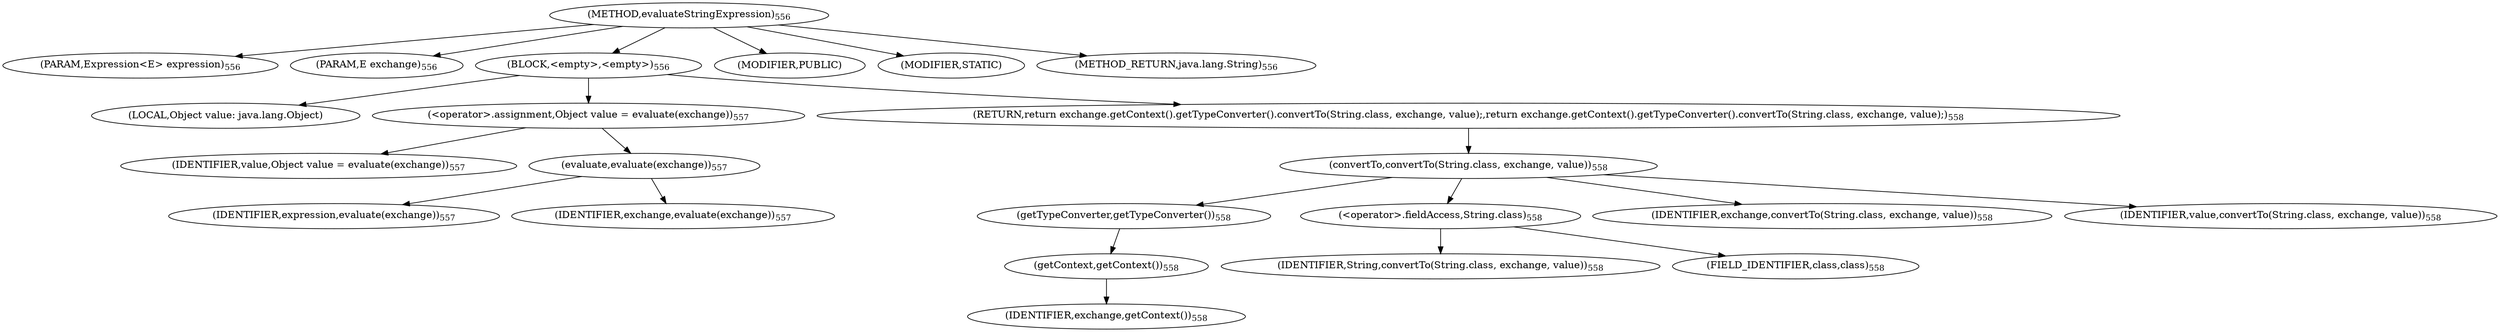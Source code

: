 digraph "evaluateStringExpression" {  
"574" [label = <(METHOD,evaluateStringExpression)<SUB>556</SUB>> ]
"575" [label = <(PARAM,Expression&lt;E&gt; expression)<SUB>556</SUB>> ]
"576" [label = <(PARAM,E exchange)<SUB>556</SUB>> ]
"577" [label = <(BLOCK,&lt;empty&gt;,&lt;empty&gt;)<SUB>556</SUB>> ]
"578" [label = <(LOCAL,Object value: java.lang.Object)> ]
"579" [label = <(&lt;operator&gt;.assignment,Object value = evaluate(exchange))<SUB>557</SUB>> ]
"580" [label = <(IDENTIFIER,value,Object value = evaluate(exchange))<SUB>557</SUB>> ]
"581" [label = <(evaluate,evaluate(exchange))<SUB>557</SUB>> ]
"582" [label = <(IDENTIFIER,expression,evaluate(exchange))<SUB>557</SUB>> ]
"583" [label = <(IDENTIFIER,exchange,evaluate(exchange))<SUB>557</SUB>> ]
"584" [label = <(RETURN,return exchange.getContext().getTypeConverter().convertTo(String.class, exchange, value);,return exchange.getContext().getTypeConverter().convertTo(String.class, exchange, value);)<SUB>558</SUB>> ]
"585" [label = <(convertTo,convertTo(String.class, exchange, value))<SUB>558</SUB>> ]
"586" [label = <(getTypeConverter,getTypeConverter())<SUB>558</SUB>> ]
"587" [label = <(getContext,getContext())<SUB>558</SUB>> ]
"588" [label = <(IDENTIFIER,exchange,getContext())<SUB>558</SUB>> ]
"589" [label = <(&lt;operator&gt;.fieldAccess,String.class)<SUB>558</SUB>> ]
"590" [label = <(IDENTIFIER,String,convertTo(String.class, exchange, value))<SUB>558</SUB>> ]
"591" [label = <(FIELD_IDENTIFIER,class,class)<SUB>558</SUB>> ]
"592" [label = <(IDENTIFIER,exchange,convertTo(String.class, exchange, value))<SUB>558</SUB>> ]
"593" [label = <(IDENTIFIER,value,convertTo(String.class, exchange, value))<SUB>558</SUB>> ]
"594" [label = <(MODIFIER,PUBLIC)> ]
"595" [label = <(MODIFIER,STATIC)> ]
"596" [label = <(METHOD_RETURN,java.lang.String)<SUB>556</SUB>> ]
  "574" -> "575" 
  "574" -> "576" 
  "574" -> "577" 
  "574" -> "594" 
  "574" -> "595" 
  "574" -> "596" 
  "577" -> "578" 
  "577" -> "579" 
  "577" -> "584" 
  "579" -> "580" 
  "579" -> "581" 
  "581" -> "582" 
  "581" -> "583" 
  "584" -> "585" 
  "585" -> "586" 
  "585" -> "589" 
  "585" -> "592" 
  "585" -> "593" 
  "586" -> "587" 
  "587" -> "588" 
  "589" -> "590" 
  "589" -> "591" 
}
